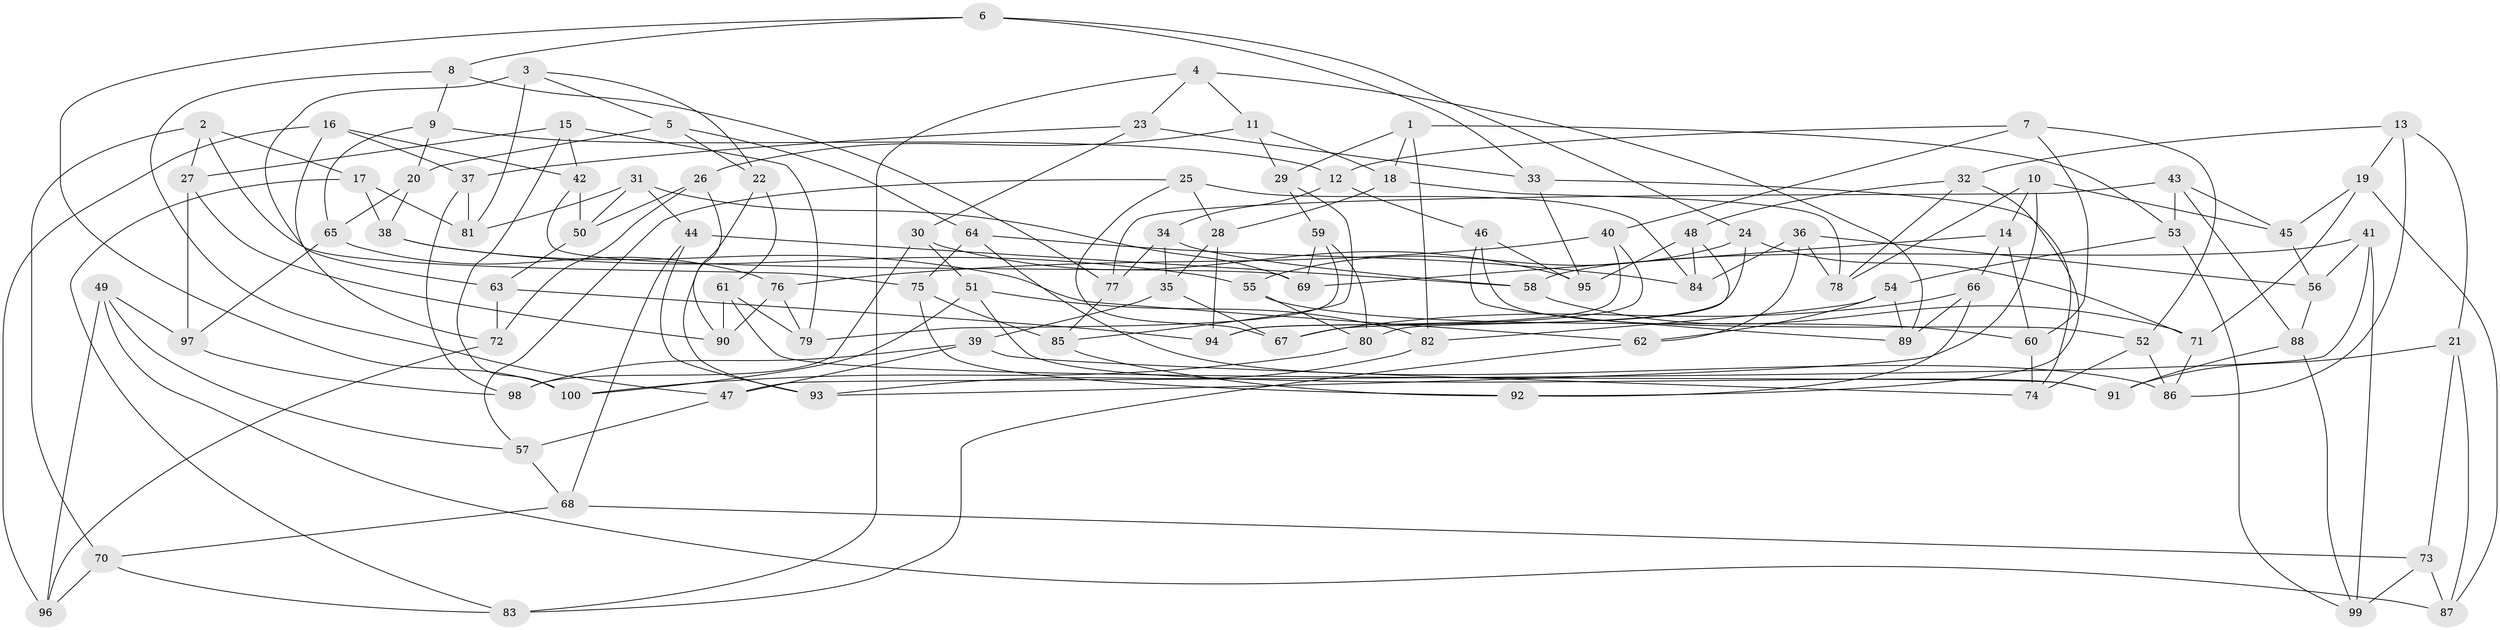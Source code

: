 // Generated by graph-tools (version 1.1) at 2025/39/02/21/25 10:39:01]
// undirected, 100 vertices, 200 edges
graph export_dot {
graph [start="1"]
  node [color=gray90,style=filled];
  1;
  2;
  3;
  4;
  5;
  6;
  7;
  8;
  9;
  10;
  11;
  12;
  13;
  14;
  15;
  16;
  17;
  18;
  19;
  20;
  21;
  22;
  23;
  24;
  25;
  26;
  27;
  28;
  29;
  30;
  31;
  32;
  33;
  34;
  35;
  36;
  37;
  38;
  39;
  40;
  41;
  42;
  43;
  44;
  45;
  46;
  47;
  48;
  49;
  50;
  51;
  52;
  53;
  54;
  55;
  56;
  57;
  58;
  59;
  60;
  61;
  62;
  63;
  64;
  65;
  66;
  67;
  68;
  69;
  70;
  71;
  72;
  73;
  74;
  75;
  76;
  77;
  78;
  79;
  80;
  81;
  82;
  83;
  84;
  85;
  86;
  87;
  88;
  89;
  90;
  91;
  92;
  93;
  94;
  95;
  96;
  97;
  98;
  99;
  100;
  1 -- 53;
  1 -- 29;
  1 -- 18;
  1 -- 82;
  2 -- 27;
  2 -- 75;
  2 -- 17;
  2 -- 70;
  3 -- 5;
  3 -- 22;
  3 -- 63;
  3 -- 81;
  4 -- 89;
  4 -- 23;
  4 -- 11;
  4 -- 83;
  5 -- 22;
  5 -- 20;
  5 -- 64;
  6 -- 8;
  6 -- 100;
  6 -- 24;
  6 -- 33;
  7 -- 40;
  7 -- 60;
  7 -- 52;
  7 -- 12;
  8 -- 9;
  8 -- 77;
  8 -- 47;
  9 -- 65;
  9 -- 12;
  9 -- 20;
  10 -- 45;
  10 -- 78;
  10 -- 14;
  10 -- 93;
  11 -- 29;
  11 -- 26;
  11 -- 18;
  12 -- 34;
  12 -- 46;
  13 -- 32;
  13 -- 19;
  13 -- 86;
  13 -- 21;
  14 -- 66;
  14 -- 60;
  14 -- 69;
  15 -- 79;
  15 -- 27;
  15 -- 100;
  15 -- 42;
  16 -- 37;
  16 -- 42;
  16 -- 96;
  16 -- 72;
  17 -- 38;
  17 -- 83;
  17 -- 81;
  18 -- 28;
  18 -- 78;
  19 -- 45;
  19 -- 71;
  19 -- 87;
  20 -- 38;
  20 -- 65;
  21 -- 91;
  21 -- 87;
  21 -- 73;
  22 -- 61;
  22 -- 93;
  23 -- 33;
  23 -- 37;
  23 -- 30;
  24 -- 94;
  24 -- 55;
  24 -- 71;
  25 -- 57;
  25 -- 28;
  25 -- 84;
  25 -- 67;
  26 -- 50;
  26 -- 72;
  26 -- 90;
  27 -- 90;
  27 -- 97;
  28 -- 94;
  28 -- 35;
  29 -- 59;
  29 -- 85;
  30 -- 95;
  30 -- 51;
  30 -- 98;
  31 -- 81;
  31 -- 50;
  31 -- 44;
  31 -- 69;
  32 -- 78;
  32 -- 48;
  32 -- 92;
  33 -- 74;
  33 -- 95;
  34 -- 35;
  34 -- 58;
  34 -- 77;
  35 -- 39;
  35 -- 67;
  36 -- 78;
  36 -- 56;
  36 -- 84;
  36 -- 62;
  37 -- 81;
  37 -- 98;
  38 -- 62;
  38 -- 55;
  39 -- 98;
  39 -- 47;
  39 -- 74;
  40 -- 67;
  40 -- 94;
  40 -- 76;
  41 -- 47;
  41 -- 56;
  41 -- 58;
  41 -- 99;
  42 -- 50;
  42 -- 69;
  43 -- 77;
  43 -- 88;
  43 -- 53;
  43 -- 45;
  44 -- 68;
  44 -- 58;
  44 -- 93;
  45 -- 56;
  46 -- 89;
  46 -- 95;
  46 -- 52;
  47 -- 57;
  48 -- 84;
  48 -- 80;
  48 -- 95;
  49 -- 97;
  49 -- 57;
  49 -- 96;
  49 -- 87;
  50 -- 63;
  51 -- 100;
  51 -- 91;
  51 -- 82;
  52 -- 86;
  52 -- 74;
  53 -- 99;
  53 -- 54;
  54 -- 89;
  54 -- 82;
  54 -- 62;
  55 -- 60;
  55 -- 80;
  56 -- 88;
  57 -- 68;
  58 -- 71;
  59 -- 80;
  59 -- 79;
  59 -- 69;
  60 -- 74;
  61 -- 79;
  61 -- 90;
  61 -- 91;
  62 -- 83;
  63 -- 94;
  63 -- 72;
  64 -- 75;
  64 -- 86;
  64 -- 84;
  65 -- 76;
  65 -- 97;
  66 -- 92;
  66 -- 89;
  66 -- 67;
  68 -- 73;
  68 -- 70;
  70 -- 96;
  70 -- 83;
  71 -- 86;
  72 -- 96;
  73 -- 87;
  73 -- 99;
  75 -- 85;
  75 -- 92;
  76 -- 90;
  76 -- 79;
  77 -- 85;
  80 -- 100;
  82 -- 93;
  85 -- 92;
  88 -- 99;
  88 -- 91;
  97 -- 98;
}
